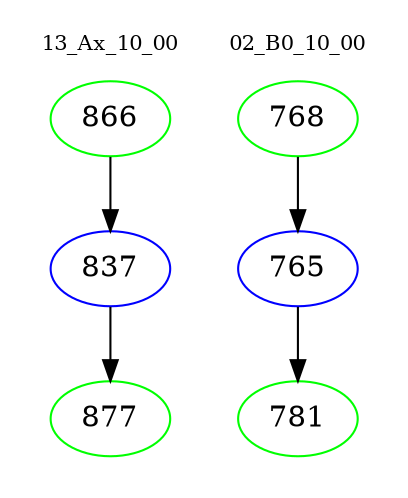 digraph{
subgraph cluster_0 {
color = white
label = "13_Ax_10_00";
fontsize=10;
T0_866 [label="866", color="green"]
T0_866 -> T0_837 [color="black"]
T0_837 [label="837", color="blue"]
T0_837 -> T0_877 [color="black"]
T0_877 [label="877", color="green"]
}
subgraph cluster_1 {
color = white
label = "02_B0_10_00";
fontsize=10;
T1_768 [label="768", color="green"]
T1_768 -> T1_765 [color="black"]
T1_765 [label="765", color="blue"]
T1_765 -> T1_781 [color="black"]
T1_781 [label="781", color="green"]
}
}

